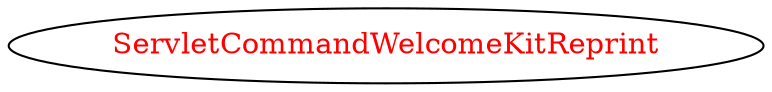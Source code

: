 digraph dependencyGraph {
 concentrate=true;
 ranksep="2.0";
 rankdir="LR"; 
 splines="ortho";
"ServletCommandWelcomeKitReprint" [fontcolor="red"];
}